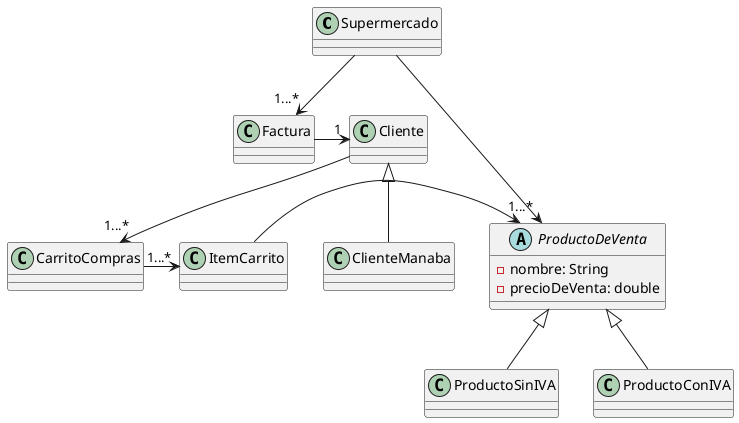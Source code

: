 @startuml
'https://plantuml.com/class-diagram

class Supermercado {
}

class Cliente {
}

Supermercado --> "1...*" Factura

Supermercado --> "1...*" ProductoDeVenta

ProductoSinIVA --u|> ProductoDeVenta
ProductoConIVA --u|> ProductoDeVenta
Cliente --> "1...*"CarritoCompras
CarritoCompras -> "1...*" ItemCarrito
ItemCarrito -> ProductoDeVenta
Factura -> "1" Cliente

Cliente <|-- ClienteManaba

abstract class ProductoDeVenta{
    - nombre: String
    - precioDeVenta: double

}


@enduml